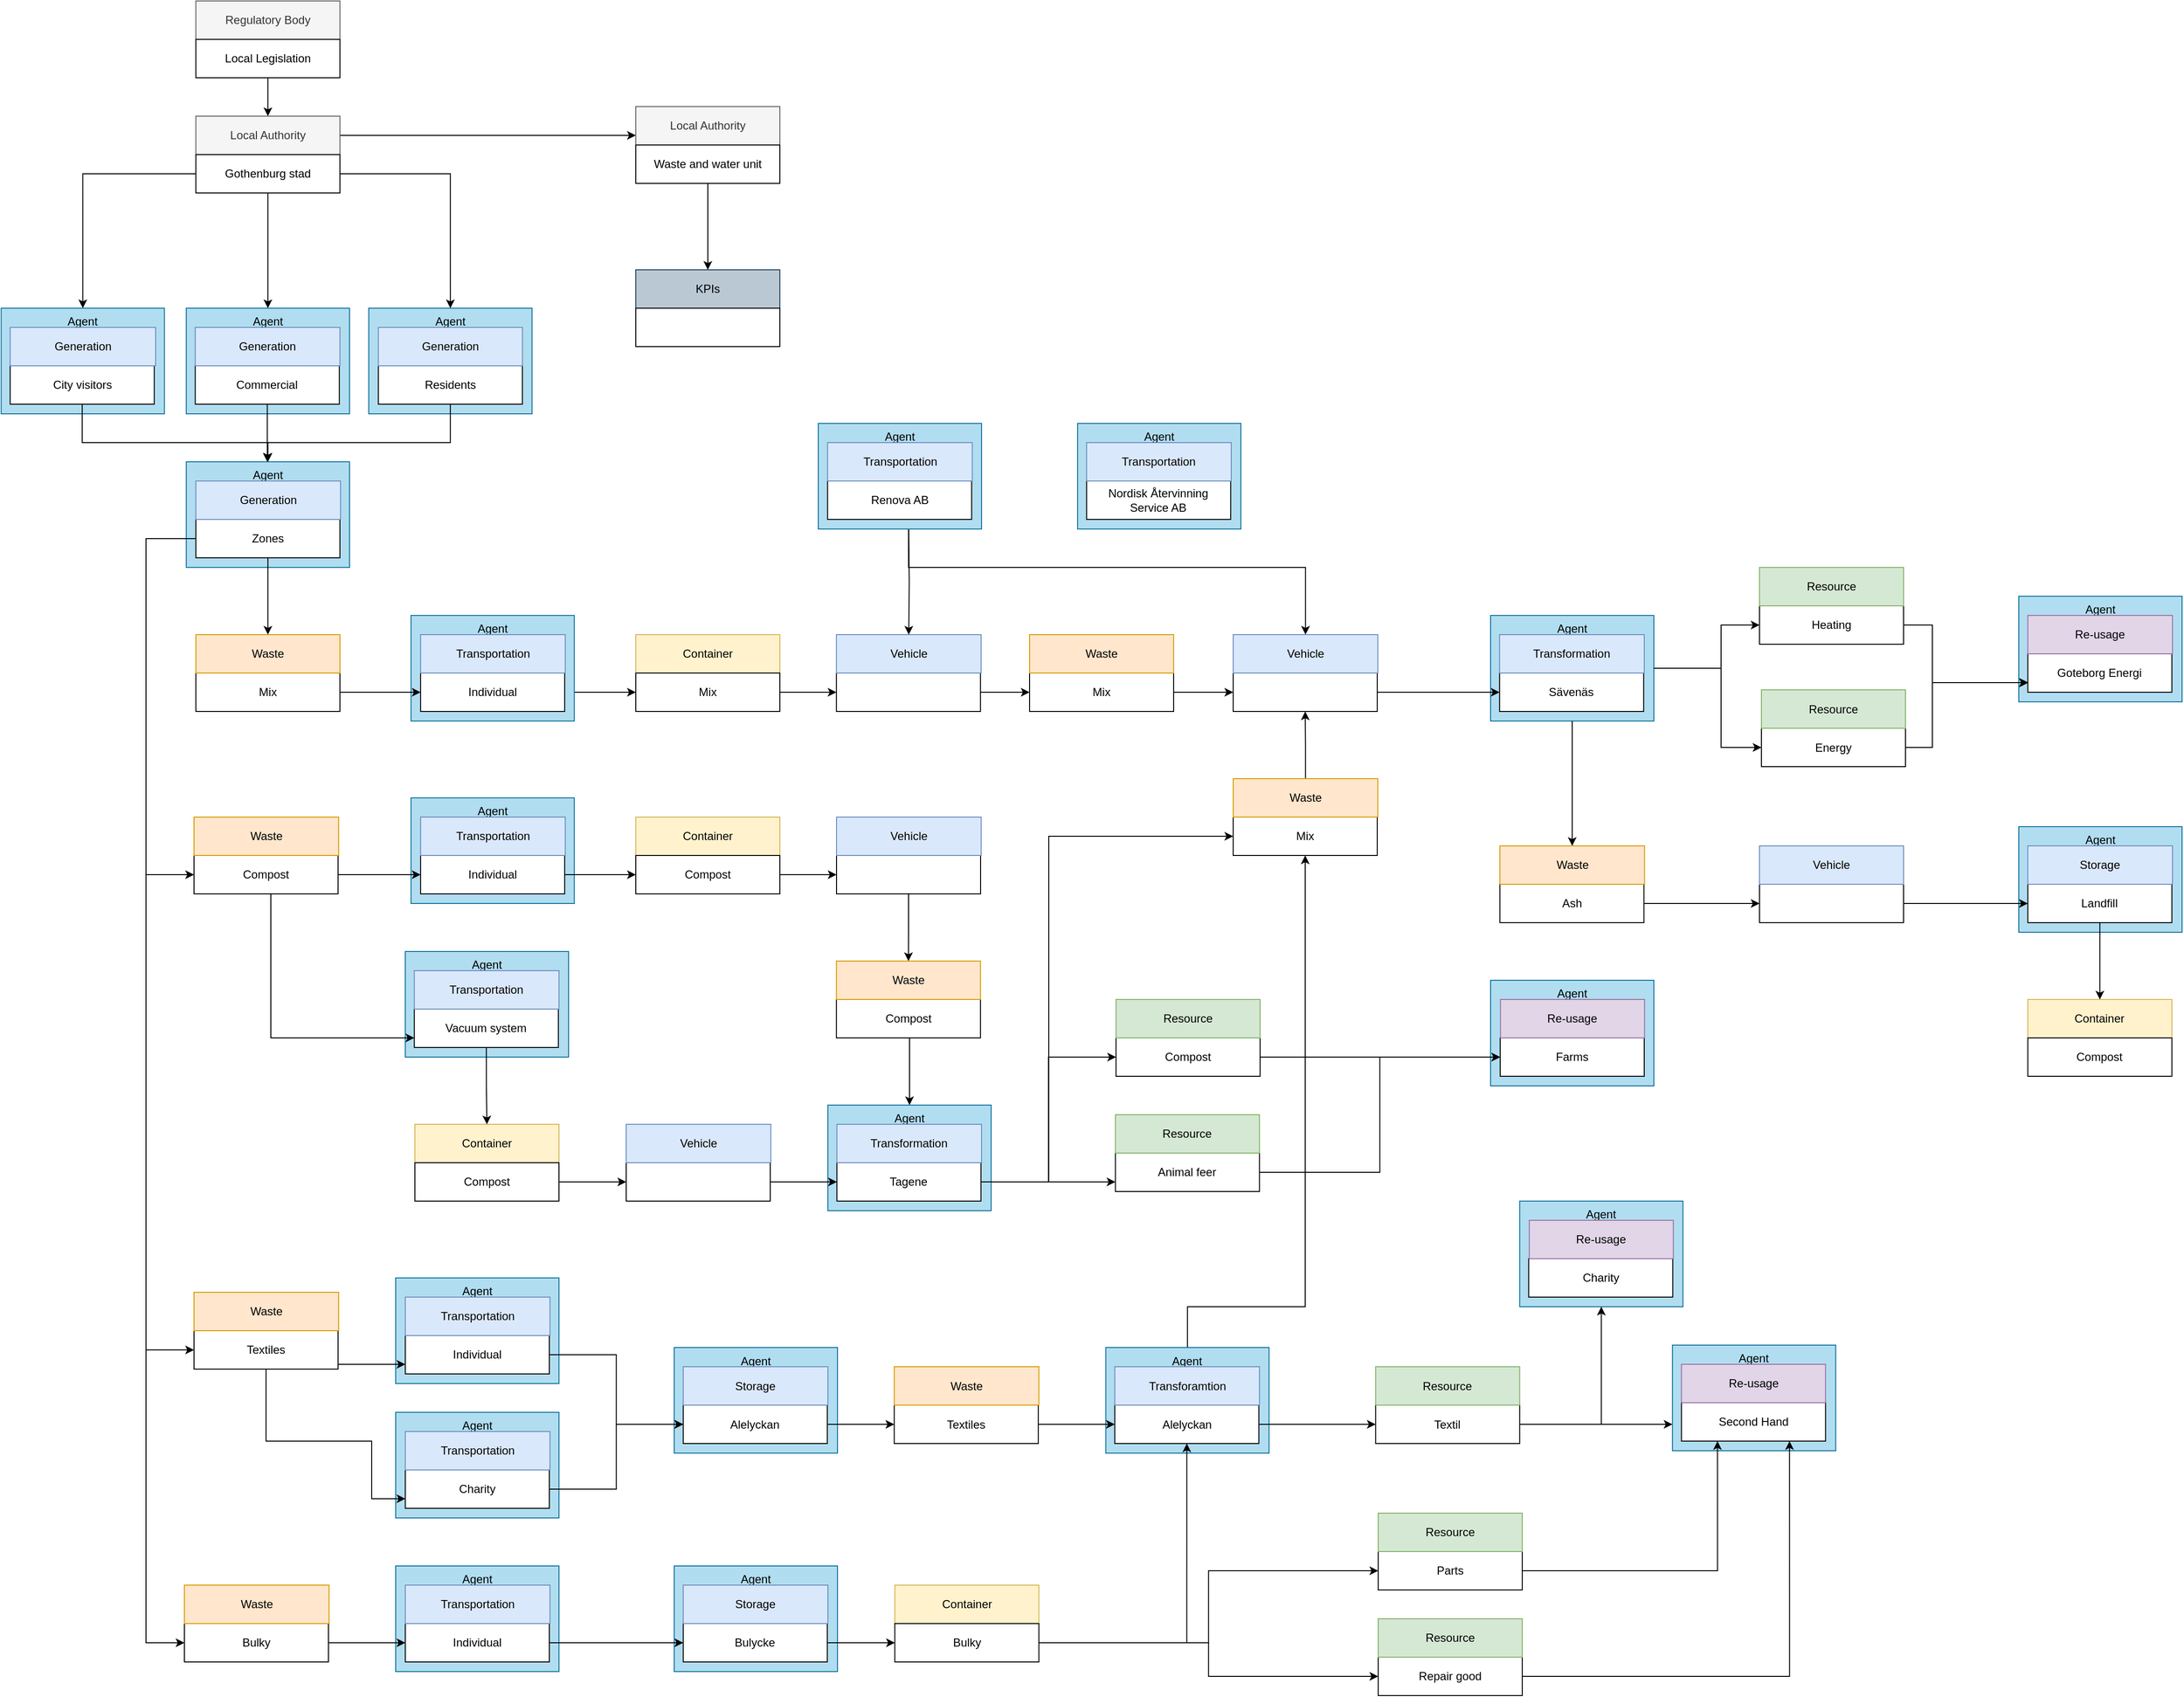 <mxfile version="13.9.9" type="device"><diagram id="C5RBs43oDa-KdzZeNtuy" name="gote"><mxGraphModel dx="4208" dy="2173" grid="1" gridSize="10" guides="1" tooltips="1" connect="1" arrows="1" fold="1" page="1" pageScale="1" pageWidth="827" pageHeight="1169" math="0" shadow="0"><root><mxCell id="WIyWlLk6GJQsqaUBKTNV-0"/><mxCell id="WIyWlLk6GJQsqaUBKTNV-1" parent="WIyWlLk6GJQsqaUBKTNV-0"/><mxCell id="mReAFxJXC_BkwQA9mlH0-156" value="" style="group;strokeColor=#9673a6;fillColor=#E1D5E7;" parent="WIyWlLk6GJQsqaUBKTNV-1" vertex="1" connectable="0"><mxGeometry x="-160" y="-140" width="170" height="110" as="geometry"/></mxCell><mxCell id="mReAFxJXC_BkwQA9mlH0-148" value="Agent" style="rounded=0;whiteSpace=wrap;html=1;fillColor=#b1ddf0;strokeColor=#10739e;verticalAlign=top;" parent="mReAFxJXC_BkwQA9mlH0-156" vertex="1"><mxGeometry width="170" height="110" as="geometry"/></mxCell><mxCell id="mReAFxJXC_BkwQA9mlH0-149" value="&lt;div style=&quot;text-align: left&quot;&gt;Goteborg Energi&lt;/div&gt;" style="rounded=0;whiteSpace=wrap;html=1;" parent="mReAFxJXC_BkwQA9mlH0-156" vertex="1"><mxGeometry x="9.38" y="60" width="150" height="40" as="geometry"/></mxCell><mxCell id="mReAFxJXC_BkwQA9mlH0-150" value="Re-usage" style="rounded=0;whiteSpace=wrap;html=1;fillColor=#e1d5e7;strokeColor=#9673a6;" parent="mReAFxJXC_BkwQA9mlH0-156" vertex="1"><mxGeometry x="9.38" y="20" width="150.62" height="40" as="geometry"/></mxCell><mxCell id="p03Hnv6CAL76CgvEwwgC-0" value="Agent" style="rounded=0;whiteSpace=wrap;html=1;fillColor=#b1ddf0;strokeColor=#10739e;verticalAlign=top;" parent="WIyWlLk6GJQsqaUBKTNV-1" vertex="1"><mxGeometry x="-1878.07" y="-440" width="170" height="110" as="geometry"/></mxCell><mxCell id="p03Hnv6CAL76CgvEwwgC-1" value="Agent" style="rounded=0;whiteSpace=wrap;html=1;fillColor=#b1ddf0;strokeColor=#10739e;verticalAlign=top;" parent="WIyWlLk6GJQsqaUBKTNV-1" vertex="1"><mxGeometry x="-2068.07" y="-440" width="170" height="110" as="geometry"/></mxCell><mxCell id="p03Hnv6CAL76CgvEwwgC-2" value="" style="group" parent="WIyWlLk6GJQsqaUBKTNV-1" vertex="1" connectable="0"><mxGeometry x="-2058.07" y="-760" width="160" height="80" as="geometry"/></mxCell><mxCell id="p03Hnv6CAL76CgvEwwgC-3" value="Regulatory Body" style="rounded=0;whiteSpace=wrap;html=1;fillColor=#f5f5f5;strokeColor=#666666;fontColor=#333333;" parent="p03Hnv6CAL76CgvEwwgC-2" vertex="1"><mxGeometry width="150" height="40" as="geometry"/></mxCell><mxCell id="p03Hnv6CAL76CgvEwwgC-4" value="Local Legislation" style="rounded=0;whiteSpace=wrap;html=1;" parent="p03Hnv6CAL76CgvEwwgC-2" vertex="1"><mxGeometry y="40" width="150" height="40" as="geometry"/></mxCell><mxCell id="o8rhzPjrKrEZUJUNv8ez-143" style="edgeStyle=orthogonalEdgeStyle;rounded=0;orthogonalLoop=1;jettySize=auto;html=1;entryX=0;entryY=0.75;entryDx=0;entryDy=0;" edge="1" parent="WIyWlLk6GJQsqaUBKTNV-1" source="p03Hnv6CAL76CgvEwwgC-5" target="mReAFxJXC_BkwQA9mlH0-1"><mxGeometry relative="1" as="geometry"/></mxCell><mxCell id="p03Hnv6CAL76CgvEwwgC-5" value="Local Authority" style="rounded=0;whiteSpace=wrap;html=1;fillColor=#f5f5f5;strokeColor=#666666;fontColor=#333333;" parent="WIyWlLk6GJQsqaUBKTNV-1" vertex="1"><mxGeometry x="-2058.07" y="-640" width="150" height="40" as="geometry"/></mxCell><mxCell id="o8rhzPjrKrEZUJUNv8ez-139" style="edgeStyle=orthogonalEdgeStyle;rounded=0;orthogonalLoop=1;jettySize=auto;html=1;entryX=0.5;entryY=0;entryDx=0;entryDy=0;" edge="1" parent="WIyWlLk6GJQsqaUBKTNV-1" source="p03Hnv6CAL76CgvEwwgC-12" target="p03Hnv6CAL76CgvEwwgC-156"><mxGeometry relative="1" as="geometry"/></mxCell><mxCell id="o8rhzPjrKrEZUJUNv8ez-141" style="edgeStyle=orthogonalEdgeStyle;rounded=0;orthogonalLoop=1;jettySize=auto;html=1;entryX=0.5;entryY=0;entryDx=0;entryDy=0;" edge="1" parent="WIyWlLk6GJQsqaUBKTNV-1" source="p03Hnv6CAL76CgvEwwgC-12" target="p03Hnv6CAL76CgvEwwgC-0"><mxGeometry relative="1" as="geometry"/></mxCell><mxCell id="o8rhzPjrKrEZUJUNv8ez-142" style="edgeStyle=orthogonalEdgeStyle;rounded=0;orthogonalLoop=1;jettySize=auto;html=1;entryX=0.5;entryY=0;entryDx=0;entryDy=0;" edge="1" parent="WIyWlLk6GJQsqaUBKTNV-1" source="p03Hnv6CAL76CgvEwwgC-12" target="p03Hnv6CAL76CgvEwwgC-1"><mxGeometry relative="1" as="geometry"/></mxCell><mxCell id="p03Hnv6CAL76CgvEwwgC-12" value="Gothenburg stad" style="rounded=0;whiteSpace=wrap;html=1;" parent="WIyWlLk6GJQsqaUBKTNV-1" vertex="1"><mxGeometry x="-2058.07" y="-600" width="150" height="40" as="geometry"/></mxCell><mxCell id="p03Hnv6CAL76CgvEwwgC-16" value="KPIs" style="rounded=0;whiteSpace=wrap;html=1;fillColor=#bac8d3;strokeColor=#23445d;" parent="WIyWlLk6GJQsqaUBKTNV-1" vertex="1"><mxGeometry x="-1600" y="-480" width="150" height="40" as="geometry"/></mxCell><mxCell id="p03Hnv6CAL76CgvEwwgC-17" value="" style="rounded=0;whiteSpace=wrap;html=1;" parent="WIyWlLk6GJQsqaUBKTNV-1" vertex="1"><mxGeometry x="-1600" y="-440" width="150" height="40" as="geometry"/></mxCell><mxCell id="p03Hnv6CAL76CgvEwwgC-20" style="edgeStyle=orthogonalEdgeStyle;rounded=0;orthogonalLoop=1;jettySize=auto;html=1;" parent="WIyWlLk6GJQsqaUBKTNV-1" source="p03Hnv6CAL76CgvEwwgC-4" target="p03Hnv6CAL76CgvEwwgC-5" edge="1"><mxGeometry relative="1" as="geometry"/></mxCell><mxCell id="mReAFxJXC_BkwQA9mlH0-19" style="edgeStyle=orthogonalEdgeStyle;rounded=0;orthogonalLoop=1;jettySize=auto;html=1;entryX=0.5;entryY=0;entryDx=0;entryDy=0;" parent="WIyWlLk6GJQsqaUBKTNV-1" source="p03Hnv6CAL76CgvEwwgC-37" target="p03Hnv6CAL76CgvEwwgC-47" edge="1"><mxGeometry relative="1" as="geometry"><Array as="points"><mxPoint x="-1792.78" y="-300"/><mxPoint x="-1982.78" y="-300"/></Array></mxGeometry></mxCell><mxCell id="p03Hnv6CAL76CgvEwwgC-37" value="Residents" style="rounded=0;whiteSpace=wrap;html=1;" parent="WIyWlLk6GJQsqaUBKTNV-1" vertex="1"><mxGeometry x="-1868.07" y="-380" width="150" height="40" as="geometry"/></mxCell><mxCell id="p03Hnv6CAL76CgvEwwgC-38" value="Generation" style="rounded=0;whiteSpace=wrap;html=1;fillColor=#dae8fc;strokeColor=#6c8ebf;" parent="WIyWlLk6GJQsqaUBKTNV-1" vertex="1"><mxGeometry x="-1868.07" y="-420" width="150" height="40" as="geometry"/></mxCell><mxCell id="mReAFxJXC_BkwQA9mlH0-20" style="edgeStyle=orthogonalEdgeStyle;rounded=0;orthogonalLoop=1;jettySize=auto;html=1;" parent="WIyWlLk6GJQsqaUBKTNV-1" source="p03Hnv6CAL76CgvEwwgC-40" edge="1"><mxGeometry relative="1" as="geometry"><mxPoint x="-1983.69" y="-280" as="targetPoint"/></mxGeometry></mxCell><mxCell id="p03Hnv6CAL76CgvEwwgC-40" value="Commercial" style="rounded=0;whiteSpace=wrap;html=1;" parent="WIyWlLk6GJQsqaUBKTNV-1" vertex="1"><mxGeometry x="-2058.69" y="-380" width="150" height="40" as="geometry"/></mxCell><mxCell id="p03Hnv6CAL76CgvEwwgC-41" value="Generation" style="rounded=0;whiteSpace=wrap;html=1;fillColor=#dae8fc;strokeColor=#6c8ebf;" parent="WIyWlLk6GJQsqaUBKTNV-1" vertex="1"><mxGeometry x="-2058.69" y="-420" width="150.62" height="40" as="geometry"/></mxCell><mxCell id="p03Hnv6CAL76CgvEwwgC-47" value="Agent" style="rounded=0;whiteSpace=wrap;html=1;fillColor=#b1ddf0;strokeColor=#10739e;verticalAlign=top;" parent="WIyWlLk6GJQsqaUBKTNV-1" vertex="1"><mxGeometry x="-2068.07" y="-280" width="170" height="110" as="geometry"/></mxCell><mxCell id="NYq8csDiYyZqr-v2H4LJ-9" style="edgeStyle=orthogonalEdgeStyle;rounded=0;orthogonalLoop=1;jettySize=auto;html=1;" parent="WIyWlLk6GJQsqaUBKTNV-1" source="p03Hnv6CAL76CgvEwwgC-48" target="p03Hnv6CAL76CgvEwwgC-165" edge="1"><mxGeometry relative="1" as="geometry"/></mxCell><mxCell id="o8rhzPjrKrEZUJUNv8ez-0" style="edgeStyle=orthogonalEdgeStyle;rounded=0;orthogonalLoop=1;jettySize=auto;html=1;entryX=0;entryY=0.5;entryDx=0;entryDy=0;" edge="1" parent="WIyWlLk6GJQsqaUBKTNV-1" source="p03Hnv6CAL76CgvEwwgC-48" target="p03Hnv6CAL76CgvEwwgC-347"><mxGeometry relative="1" as="geometry"><mxPoint x="-2170" y="30" as="targetPoint"/><Array as="points"><mxPoint x="-2110" y="-200"/><mxPoint x="-2110" y="150"/></Array></mxGeometry></mxCell><mxCell id="o8rhzPjrKrEZUJUNv8ez-84" style="edgeStyle=orthogonalEdgeStyle;rounded=0;orthogonalLoop=1;jettySize=auto;html=1;exitX=0;exitY=0.5;exitDx=0;exitDy=0;entryX=0;entryY=0.5;entryDx=0;entryDy=0;" edge="1" parent="WIyWlLk6GJQsqaUBKTNV-1" source="p03Hnv6CAL76CgvEwwgC-48" target="zvfdUH8zhtzc3hvKVOrB-26"><mxGeometry relative="1" as="geometry"><Array as="points"><mxPoint x="-2110" y="-200"/><mxPoint x="-2110" y="645"/></Array></mxGeometry></mxCell><mxCell id="o8rhzPjrKrEZUJUNv8ez-118" style="edgeStyle=orthogonalEdgeStyle;rounded=0;orthogonalLoop=1;jettySize=auto;html=1;entryX=0;entryY=0.5;entryDx=0;entryDy=0;" edge="1" parent="WIyWlLk6GJQsqaUBKTNV-1" source="p03Hnv6CAL76CgvEwwgC-48" target="mReAFxJXC_BkwQA9mlH0-163"><mxGeometry relative="1" as="geometry"><Array as="points"><mxPoint x="-2110" y="-200"/><mxPoint x="-2110" y="950"/></Array></mxGeometry></mxCell><mxCell id="p03Hnv6CAL76CgvEwwgC-48" value="Zones" style="rounded=0;whiteSpace=wrap;html=1;" parent="WIyWlLk6GJQsqaUBKTNV-1" vertex="1"><mxGeometry x="-2058.07" y="-220" width="150" height="40" as="geometry"/></mxCell><mxCell id="p03Hnv6CAL76CgvEwwgC-49" value="Generation" style="rounded=0;whiteSpace=wrap;html=1;fillColor=#dae8fc;strokeColor=#6c8ebf;" parent="WIyWlLk6GJQsqaUBKTNV-1" vertex="1"><mxGeometry x="-2058.07" y="-260" width="150.62" height="40" as="geometry"/></mxCell><mxCell id="p03Hnv6CAL76CgvEwwgC-156" value="Agent" style="rounded=0;whiteSpace=wrap;html=1;fillColor=#b1ddf0;strokeColor=#10739e;verticalAlign=top;" parent="WIyWlLk6GJQsqaUBKTNV-1" vertex="1"><mxGeometry x="-2260.78" y="-440" width="170" height="110" as="geometry"/></mxCell><mxCell id="mReAFxJXC_BkwQA9mlH0-18" style="edgeStyle=orthogonalEdgeStyle;rounded=0;orthogonalLoop=1;jettySize=auto;html=1;entryX=0.5;entryY=0;entryDx=0;entryDy=0;" parent="WIyWlLk6GJQsqaUBKTNV-1" source="p03Hnv6CAL76CgvEwwgC-157" target="p03Hnv6CAL76CgvEwwgC-47" edge="1"><mxGeometry relative="1" as="geometry"><Array as="points"><mxPoint x="-2176.78" y="-300"/><mxPoint x="-1982.78" y="-300"/></Array></mxGeometry></mxCell><mxCell id="p03Hnv6CAL76CgvEwwgC-157" value="City visitors" style="rounded=0;whiteSpace=wrap;html=1;" parent="WIyWlLk6GJQsqaUBKTNV-1" vertex="1"><mxGeometry x="-2251.4" y="-380" width="150" height="40" as="geometry"/></mxCell><mxCell id="p03Hnv6CAL76CgvEwwgC-158" value="Generation" style="rounded=0;whiteSpace=wrap;html=1;fillColor=#dae8fc;strokeColor=#6c8ebf;" parent="WIyWlLk6GJQsqaUBKTNV-1" vertex="1"><mxGeometry x="-2251.4" y="-420" width="151.4" height="40" as="geometry"/></mxCell><mxCell id="NYq8csDiYyZqr-v2H4LJ-14" style="edgeStyle=orthogonalEdgeStyle;rounded=0;orthogonalLoop=1;jettySize=auto;html=1;" parent="WIyWlLk6GJQsqaUBKTNV-1" source="RU2qf0er4-iH85beqSWu-1" target="NYq8csDiYyZqr-v2H4LJ-13" edge="1"><mxGeometry relative="1" as="geometry"/></mxCell><mxCell id="_5HpDdMh_BHayi7mUb9g-25" value="Mix" style="rounded=0;whiteSpace=wrap;html=1;" parent="WIyWlLk6GJQsqaUBKTNV-1" vertex="1"><mxGeometry x="-978.0" y="90" width="150" height="40" as="geometry"/></mxCell><mxCell id="o8rhzPjrKrEZUJUNv8ez-32" style="edgeStyle=orthogonalEdgeStyle;rounded=0;orthogonalLoop=1;jettySize=auto;html=1;entryX=0.5;entryY=1;entryDx=0;entryDy=0;" edge="1" parent="WIyWlLk6GJQsqaUBKTNV-1" source="_5HpDdMh_BHayi7mUb9g-26" target="NYq8csDiYyZqr-v2H4LJ-29"><mxGeometry relative="1" as="geometry"/></mxCell><mxCell id="_5HpDdMh_BHayi7mUb9g-26" value="Waste" style="rounded=0;whiteSpace=wrap;html=1;fillColor=#ffe6cc;strokeColor=#d79b00;" parent="WIyWlLk6GJQsqaUBKTNV-1" vertex="1"><mxGeometry x="-978.0" y="50" width="150.62" height="40" as="geometry"/></mxCell><mxCell id="zvfdUH8zhtzc3hvKVOrB-14" value="Agent" style="rounded=0;whiteSpace=wrap;html=1;fillColor=#b1ddf0;strokeColor=#10739e;verticalAlign=top;" parent="WIyWlLk6GJQsqaUBKTNV-1" vertex="1"><mxGeometry x="-1560" y="642.5" width="170" height="110" as="geometry"/></mxCell><mxCell id="zvfdUH8zhtzc3hvKVOrB-30" style="edgeStyle=orthogonalEdgeStyle;rounded=0;orthogonalLoop=1;jettySize=auto;html=1;entryX=0;entryY=0.5;entryDx=0;entryDy=0;" parent="WIyWlLk6GJQsqaUBKTNV-1" source="zvfdUH8zhtzc3hvKVOrB-15" target="zvfdUH8zhtzc3hvKVOrB-18" edge="1"><mxGeometry relative="1" as="geometry"/></mxCell><mxCell id="zvfdUH8zhtzc3hvKVOrB-15" value="&lt;span style=&quot;text-align: left&quot;&gt;Alelyckan&lt;/span&gt;" style="rounded=0;whiteSpace=wrap;html=1;" parent="WIyWlLk6GJQsqaUBKTNV-1" vertex="1"><mxGeometry x="-1550.62" y="702.5" width="150" height="40" as="geometry"/></mxCell><mxCell id="zvfdUH8zhtzc3hvKVOrB-16" value="Storage" style="rounded=0;whiteSpace=wrap;html=1;fillColor=#dae8fc;strokeColor=#6c8ebf;" parent="WIyWlLk6GJQsqaUBKTNV-1" vertex="1"><mxGeometry x="-1550.62" y="662.5" width="150.62" height="40" as="geometry"/></mxCell><mxCell id="zvfdUH8zhtzc3hvKVOrB-18" value="Textiles" style="rounded=0;whiteSpace=wrap;html=1;" parent="WIyWlLk6GJQsqaUBKTNV-1" vertex="1"><mxGeometry x="-1330.91" y="702.5" width="150" height="40" as="geometry"/></mxCell><mxCell id="zvfdUH8zhtzc3hvKVOrB-19" value="Waste" style="rounded=0;whiteSpace=wrap;html=1;fillColor=#ffe6cc;strokeColor=#d79b00;" parent="WIyWlLk6GJQsqaUBKTNV-1" vertex="1"><mxGeometry x="-1330.91" y="662.5" width="150.62" height="40" as="geometry"/></mxCell><mxCell id="zvfdUH8zhtzc3hvKVOrB-26" value="Textiles" style="rounded=0;whiteSpace=wrap;html=1;" parent="WIyWlLk6GJQsqaUBKTNV-1" vertex="1"><mxGeometry x="-2060.0" y="625" width="150" height="40" as="geometry"/></mxCell><mxCell id="zvfdUH8zhtzc3hvKVOrB-27" value="Waste" style="rounded=0;whiteSpace=wrap;html=1;fillColor=#ffe6cc;strokeColor=#d79b00;" parent="WIyWlLk6GJQsqaUBKTNV-1" vertex="1"><mxGeometry x="-2060.0" y="585" width="150.62" height="40" as="geometry"/></mxCell><mxCell id="o8rhzPjrKrEZUJUNv8ez-114" style="edgeStyle=orthogonalEdgeStyle;rounded=0;orthogonalLoop=1;jettySize=auto;html=1;entryX=0.5;entryY=1;entryDx=0;entryDy=0;" edge="1" parent="WIyWlLk6GJQsqaUBKTNV-1" source="zvfdUH8zhtzc3hvKVOrB-40" target="_5HpDdMh_BHayi7mUb9g-25"><mxGeometry relative="1" as="geometry"><Array as="points"><mxPoint x="-1026" y="600"/><mxPoint x="-903" y="600"/></Array></mxGeometry></mxCell><mxCell id="zvfdUH8zhtzc3hvKVOrB-40" value="Agent" style="rounded=0;whiteSpace=wrap;html=1;fillColor=#b1ddf0;strokeColor=#10739e;verticalAlign=top;" parent="WIyWlLk6GJQsqaUBKTNV-1" vertex="1"><mxGeometry x="-1110.65" y="642.5" width="170" height="110" as="geometry"/></mxCell><mxCell id="o8rhzPjrKrEZUJUNv8ez-117" style="edgeStyle=orthogonalEdgeStyle;rounded=0;orthogonalLoop=1;jettySize=auto;html=1;entryX=0;entryY=0.5;entryDx=0;entryDy=0;" edge="1" parent="WIyWlLk6GJQsqaUBKTNV-1" source="zvfdUH8zhtzc3hvKVOrB-41" target="zvfdUH8zhtzc3hvKVOrB-44"><mxGeometry relative="1" as="geometry"/></mxCell><mxCell id="zvfdUH8zhtzc3hvKVOrB-41" value="&lt;span style=&quot;text-align: left&quot;&gt;Alelyckan&lt;/span&gt;" style="rounded=0;whiteSpace=wrap;html=1;" parent="WIyWlLk6GJQsqaUBKTNV-1" vertex="1"><mxGeometry x="-1101.27" y="702.5" width="150" height="40" as="geometry"/></mxCell><mxCell id="zvfdUH8zhtzc3hvKVOrB-42" value="Transforamtion" style="rounded=0;whiteSpace=wrap;html=1;fillColor=#dae8fc;strokeColor=#6c8ebf;" parent="WIyWlLk6GJQsqaUBKTNV-1" vertex="1"><mxGeometry x="-1101.27" y="662.5" width="150.62" height="40" as="geometry"/></mxCell><mxCell id="zvfdUH8zhtzc3hvKVOrB-44" value="Textil" style="rounded=0;whiteSpace=wrap;html=1;" parent="WIyWlLk6GJQsqaUBKTNV-1" vertex="1"><mxGeometry x="-829.69" y="702.5" width="150" height="40" as="geometry"/></mxCell><mxCell id="zvfdUH8zhtzc3hvKVOrB-45" value="Resource" style="rounded=0;whiteSpace=wrap;html=1;fillColor=#d5e8d4;strokeColor=#82b366;" parent="WIyWlLk6GJQsqaUBKTNV-1" vertex="1"><mxGeometry x="-829.69" y="662.5" width="150" height="40" as="geometry"/></mxCell><mxCell id="mReAFxJXC_BkwQA9mlH0-0" value="" style="group" parent="WIyWlLk6GJQsqaUBKTNV-1" vertex="1" connectable="0"><mxGeometry x="-1600" y="-650" width="150" height="80" as="geometry"/></mxCell><mxCell id="mReAFxJXC_BkwQA9mlH0-1" value="Local Authority" style="rounded=0;whiteSpace=wrap;html=1;fillColor=#f5f5f5;strokeColor=#666666;fontColor=#333333;" parent="mReAFxJXC_BkwQA9mlH0-0" vertex="1"><mxGeometry width="150" height="40" as="geometry"/></mxCell><mxCell id="mReAFxJXC_BkwQA9mlH0-2" value="Waste and water unit" style="rounded=0;whiteSpace=wrap;html=1;" parent="mReAFxJXC_BkwQA9mlH0-0" vertex="1"><mxGeometry y="40" width="150" height="40" as="geometry"/></mxCell><mxCell id="mReAFxJXC_BkwQA9mlH0-69" value="Container" style="rounded=0;whiteSpace=wrap;html=1;fillColor=#fff2cc;strokeColor=#d6b656;" parent="WIyWlLk6GJQsqaUBKTNV-1" vertex="1"><mxGeometry x="-1330.29" y="890" width="150" height="40" as="geometry"/></mxCell><mxCell id="o8rhzPjrKrEZUJUNv8ez-130" style="edgeStyle=orthogonalEdgeStyle;rounded=0;orthogonalLoop=1;jettySize=auto;html=1;entryX=0.5;entryY=1;entryDx=0;entryDy=0;" edge="1" parent="WIyWlLk6GJQsqaUBKTNV-1" source="mReAFxJXC_BkwQA9mlH0-70" target="zvfdUH8zhtzc3hvKVOrB-41"><mxGeometry relative="1" as="geometry"/></mxCell><mxCell id="o8rhzPjrKrEZUJUNv8ez-135" style="edgeStyle=orthogonalEdgeStyle;rounded=0;orthogonalLoop=1;jettySize=auto;html=1;entryX=0;entryY=0.5;entryDx=0;entryDy=0;" edge="1" parent="WIyWlLk6GJQsqaUBKTNV-1" source="mReAFxJXC_BkwQA9mlH0-70" target="o8rhzPjrKrEZUJUNv8ez-133"><mxGeometry relative="1" as="geometry"/></mxCell><mxCell id="o8rhzPjrKrEZUJUNv8ez-136" style="edgeStyle=orthogonalEdgeStyle;rounded=0;orthogonalLoop=1;jettySize=auto;html=1;entryX=0;entryY=0.5;entryDx=0;entryDy=0;" edge="1" parent="WIyWlLk6GJQsqaUBKTNV-1" source="mReAFxJXC_BkwQA9mlH0-70" target="o8rhzPjrKrEZUJUNv8ez-131"><mxGeometry relative="1" as="geometry"/></mxCell><mxCell id="mReAFxJXC_BkwQA9mlH0-70" value="Bulky" style="rounded=0;whiteSpace=wrap;html=1;" parent="WIyWlLk6GJQsqaUBKTNV-1" vertex="1"><mxGeometry x="-1330.29" y="930" width="150" height="40" as="geometry"/></mxCell><mxCell id="mReAFxJXC_BkwQA9mlH0-78" value="" style="group" parent="WIyWlLk6GJQsqaUBKTNV-1" vertex="1" connectable="0"><mxGeometry x="-710" y="-120" width="170" height="110" as="geometry"/></mxCell><mxCell id="p03Hnv6CAL76CgvEwwgC-267" value="Agent" style="rounded=0;whiteSpace=wrap;html=1;fillColor=#b1ddf0;strokeColor=#10739e;verticalAlign=top;" parent="mReAFxJXC_BkwQA9mlH0-78" vertex="1"><mxGeometry width="170" height="110" as="geometry"/></mxCell><mxCell id="p03Hnv6CAL76CgvEwwgC-268" value="&lt;span style=&quot;text-align: left&quot;&gt;Sävenäs&lt;/span&gt;" style="rounded=0;whiteSpace=wrap;html=1;" parent="mReAFxJXC_BkwQA9mlH0-78" vertex="1"><mxGeometry x="9.38" y="60" width="150" height="40" as="geometry"/></mxCell><mxCell id="p03Hnv6CAL76CgvEwwgC-269" value="Transformation" style="rounded=0;whiteSpace=wrap;html=1;fillColor=#dae8fc;strokeColor=#6c8ebf;" parent="mReAFxJXC_BkwQA9mlH0-78" vertex="1"><mxGeometry x="9.38" y="20" width="150.62" height="40" as="geometry"/></mxCell><mxCell id="mReAFxJXC_BkwQA9mlH0-95" value="" style="group" parent="WIyWlLk6GJQsqaUBKTNV-1" vertex="1" connectable="0"><mxGeometry x="-1840.0" y="230" width="170" height="110" as="geometry"/></mxCell><mxCell id="mReAFxJXC_BkwQA9mlH0-96" value="Agent" style="rounded=0;whiteSpace=wrap;html=1;fillColor=#b1ddf0;strokeColor=#10739e;verticalAlign=top;" parent="mReAFxJXC_BkwQA9mlH0-95" vertex="1"><mxGeometry width="170" height="110" as="geometry"/></mxCell><mxCell id="mReAFxJXC_BkwQA9mlH0-97" value="Vacuum system" style="rounded=0;whiteSpace=wrap;html=1;" parent="mReAFxJXC_BkwQA9mlH0-95" vertex="1"><mxGeometry x="9.38" y="60" width="150" height="40" as="geometry"/></mxCell><mxCell id="mReAFxJXC_BkwQA9mlH0-98" value="Transportation" style="rounded=0;whiteSpace=wrap;html=1;fillColor=#dae8fc;strokeColor=#6c8ebf;" parent="mReAFxJXC_BkwQA9mlH0-95" vertex="1"><mxGeometry x="9.38" y="20" width="150.62" height="40" as="geometry"/></mxCell><mxCell id="mReAFxJXC_BkwQA9mlH0-118" value="" style="group" parent="WIyWlLk6GJQsqaUBKTNV-1" vertex="1" connectable="0"><mxGeometry x="-428" y="-42.5" width="150" height="80" as="geometry"/></mxCell><mxCell id="p03Hnv6CAL76CgvEwwgC-285" value="Energy" style="rounded=0;whiteSpace=wrap;html=1;" parent="mReAFxJXC_BkwQA9mlH0-118" vertex="1"><mxGeometry y="40" width="150" height="40" as="geometry"/></mxCell><mxCell id="p03Hnv6CAL76CgvEwwgC-286" value="Resource" style="rounded=0;whiteSpace=wrap;html=1;fillColor=#d5e8d4;strokeColor=#82b366;" parent="mReAFxJXC_BkwQA9mlH0-118" vertex="1"><mxGeometry width="150" height="40" as="geometry"/></mxCell><mxCell id="mReAFxJXC_BkwQA9mlH0-120" style="edgeStyle=orthogonalEdgeStyle;rounded=0;orthogonalLoop=1;jettySize=auto;html=1;exitX=1;exitY=0.5;exitDx=0;exitDy=0;entryX=0;entryY=0.5;entryDx=0;entryDy=0;" parent="WIyWlLk6GJQsqaUBKTNV-1" source="p03Hnv6CAL76CgvEwwgC-267" target="p03Hnv6CAL76CgvEwwgC-287" edge="1"><mxGeometry relative="1" as="geometry"><Array as="points"><mxPoint x="-470" y="-65"/><mxPoint x="-470" y="-110"/></Array></mxGeometry></mxCell><mxCell id="mReAFxJXC_BkwQA9mlH0-121" style="edgeStyle=orthogonalEdgeStyle;rounded=0;orthogonalLoop=1;jettySize=auto;html=1;entryX=0;entryY=0.5;entryDx=0;entryDy=0;" parent="WIyWlLk6GJQsqaUBKTNV-1" source="p03Hnv6CAL76CgvEwwgC-267" target="p03Hnv6CAL76CgvEwwgC-285" edge="1"><mxGeometry relative="1" as="geometry"><Array as="points"><mxPoint x="-470" y="-65"/><mxPoint x="-470" y="18"/></Array></mxGeometry></mxCell><mxCell id="mReAFxJXC_BkwQA9mlH0-127" value="" style="group;container=1;" parent="WIyWlLk6GJQsqaUBKTNV-1" vertex="1" connectable="0"><mxGeometry x="-160" y="100" width="170" height="110" as="geometry"/></mxCell><mxCell id="mReAFxJXC_BkwQA9mlH0-128" value="Agent" style="rounded=0;whiteSpace=wrap;html=1;fillColor=#b1ddf0;strokeColor=#10739e;verticalAlign=top;" parent="mReAFxJXC_BkwQA9mlH0-127" vertex="1"><mxGeometry width="170" height="110" as="geometry"/></mxCell><mxCell id="mReAFxJXC_BkwQA9mlH0-129" value="&lt;span style=&quot;text-align: left&quot;&gt;Landfill&lt;/span&gt;" style="rounded=0;whiteSpace=wrap;html=1;" parent="mReAFxJXC_BkwQA9mlH0-127" vertex="1"><mxGeometry x="9.38" y="60" width="150" height="40" as="geometry"/></mxCell><mxCell id="mReAFxJXC_BkwQA9mlH0-130" value="Storage" style="rounded=0;whiteSpace=wrap;html=1;fillColor=#dae8fc;strokeColor=#6c8ebf;" parent="mReAFxJXC_BkwQA9mlH0-127" vertex="1"><mxGeometry x="9.38" y="20" width="150.62" height="40" as="geometry"/></mxCell><mxCell id="mReAFxJXC_BkwQA9mlH0-145" value="" style="group" parent="WIyWlLk6GJQsqaUBKTNV-1" vertex="1" connectable="0"><mxGeometry x="-700.31" y="120" width="150.62" height="80" as="geometry"/></mxCell><mxCell id="mReAFxJXC_BkwQA9mlH0-140" value="Ash" style="rounded=0;whiteSpace=wrap;html=1;" parent="mReAFxJXC_BkwQA9mlH0-145" vertex="1"><mxGeometry y="40" width="150" height="40" as="geometry"/></mxCell><mxCell id="mReAFxJXC_BkwQA9mlH0-141" value="Waste" style="rounded=0;whiteSpace=wrap;html=1;fillColor=#ffe6cc;strokeColor=#d79b00;" parent="mReAFxJXC_BkwQA9mlH0-145" vertex="1"><mxGeometry width="150.62" height="40" as="geometry"/></mxCell><mxCell id="mReAFxJXC_BkwQA9mlH0-154" style="edgeStyle=orthogonalEdgeStyle;rounded=0;orthogonalLoop=1;jettySize=auto;html=1;" parent="WIyWlLk6GJQsqaUBKTNV-1" source="p03Hnv6CAL76CgvEwwgC-287" edge="1"><mxGeometry relative="1" as="geometry"><mxPoint x="-150" y="-50" as="targetPoint"/><Array as="points"><mxPoint x="-250" y="-110"/><mxPoint x="-250" y="-50"/></Array></mxGeometry></mxCell><mxCell id="mReAFxJXC_BkwQA9mlH0-155" style="edgeStyle=orthogonalEdgeStyle;rounded=0;orthogonalLoop=1;jettySize=auto;html=1;entryX=0;entryY=0.75;entryDx=0;entryDy=0;" parent="WIyWlLk6GJQsqaUBKTNV-1" source="p03Hnv6CAL76CgvEwwgC-285" target="mReAFxJXC_BkwQA9mlH0-149" edge="1"><mxGeometry relative="1" as="geometry"><mxPoint x="-180" y="-50" as="targetPoint"/><Array as="points"><mxPoint x="-250" y="18"/><mxPoint x="-250" y="-50"/></Array></mxGeometry></mxCell><mxCell id="mReAFxJXC_BkwQA9mlH0-165" value="" style="group" parent="WIyWlLk6GJQsqaUBKTNV-1" vertex="1" connectable="0"><mxGeometry x="-2070.0" y="890" width="150.62" height="80" as="geometry"/></mxCell><mxCell id="mReAFxJXC_BkwQA9mlH0-163" value="Bulky" style="rounded=0;whiteSpace=wrap;html=1;" parent="mReAFxJXC_BkwQA9mlH0-165" vertex="1"><mxGeometry x="1.364e-12" y="40" width="150" height="40" as="geometry"/></mxCell><mxCell id="mReAFxJXC_BkwQA9mlH0-164" value="Waste" style="rounded=0;whiteSpace=wrap;html=1;fillColor=#ffe6cc;strokeColor=#d79b00;" parent="mReAFxJXC_BkwQA9mlH0-165" vertex="1"><mxGeometry width="150.62" height="40" as="geometry"/></mxCell><mxCell id="mReAFxJXC_BkwQA9mlH0-184" value="" style="group" parent="WIyWlLk6GJQsqaUBKTNV-1" vertex="1" connectable="0"><mxGeometry x="-1140.0" y="-320" width="170" height="110" as="geometry"/></mxCell><mxCell id="mReAFxJXC_BkwQA9mlH0-185" value="Agent" style="rounded=0;whiteSpace=wrap;html=1;fillColor=#b1ddf0;strokeColor=#10739e;verticalAlign=top;" parent="mReAFxJXC_BkwQA9mlH0-184" vertex="1"><mxGeometry width="170" height="110" as="geometry"/></mxCell><mxCell id="mReAFxJXC_BkwQA9mlH0-186" value="Nordisk Återvinning&lt;br&gt;Service AB" style="rounded=0;whiteSpace=wrap;html=1;" parent="mReAFxJXC_BkwQA9mlH0-184" vertex="1"><mxGeometry x="9.38" y="60" width="150" height="40" as="geometry"/></mxCell><mxCell id="mReAFxJXC_BkwQA9mlH0-187" value="Transportation" style="rounded=0;whiteSpace=wrap;html=1;fillColor=#dae8fc;strokeColor=#6c8ebf;" parent="mReAFxJXC_BkwQA9mlH0-184" vertex="1"><mxGeometry x="9.38" y="20" width="150.62" height="40" as="geometry"/></mxCell><mxCell id="mReAFxJXC_BkwQA9mlH0-206" value="" style="group" parent="WIyWlLk6GJQsqaUBKTNV-1" vertex="1" connectable="0"><mxGeometry x="-679.69" y="490" width="170" height="110" as="geometry"/></mxCell><mxCell id="mReAFxJXC_BkwQA9mlH0-207" value="Agent" style="rounded=0;whiteSpace=wrap;html=1;fillColor=#b1ddf0;strokeColor=#10739e;verticalAlign=top;" parent="mReAFxJXC_BkwQA9mlH0-206" vertex="1"><mxGeometry width="170" height="110" as="geometry"/></mxCell><mxCell id="mReAFxJXC_BkwQA9mlH0-208" value="&lt;div style=&quot;text-align: left&quot;&gt;Charity&lt;/div&gt;" style="rounded=0;whiteSpace=wrap;html=1;" parent="mReAFxJXC_BkwQA9mlH0-206" vertex="1"><mxGeometry x="9.38" y="60" width="150" height="40" as="geometry"/></mxCell><mxCell id="o8rhzPjrKrEZUJUNv8ez-115" value="Re-usage" style="rounded=0;whiteSpace=wrap;html=1;fillColor=#e1d5e7;strokeColor=#9673a6;" vertex="1" parent="mReAFxJXC_BkwQA9mlH0-206"><mxGeometry x="10" y="20" width="150" height="40" as="geometry"/></mxCell><mxCell id="mReAFxJXC_BkwQA9mlH0-211" style="edgeStyle=orthogonalEdgeStyle;rounded=0;orthogonalLoop=1;jettySize=auto;html=1;exitX=1;exitY=0.5;exitDx=0;exitDy=0;" parent="WIyWlLk6GJQsqaUBKTNV-1" source="zvfdUH8zhtzc3hvKVOrB-44" target="mReAFxJXC_BkwQA9mlH0-207" edge="1"><mxGeometry relative="1" as="geometry"><mxPoint x="-600.0" y="595.0" as="sourcePoint"/></mxGeometry></mxCell><mxCell id="mReAFxJXC_BkwQA9mlH0-212" value="" style="group" parent="WIyWlLk6GJQsqaUBKTNV-1" vertex="1" connectable="0"><mxGeometry x="-520.62" y="640" width="170" height="110" as="geometry"/></mxCell><mxCell id="mReAFxJXC_BkwQA9mlH0-213" value="Agent" style="rounded=0;whiteSpace=wrap;html=1;fillColor=#b1ddf0;strokeColor=#10739e;verticalAlign=top;" parent="mReAFxJXC_BkwQA9mlH0-212" vertex="1"><mxGeometry width="170" height="110" as="geometry"/></mxCell><mxCell id="mReAFxJXC_BkwQA9mlH0-214" value="&lt;div style=&quot;text-align: left&quot;&gt;Second Hand&lt;/div&gt;" style="rounded=0;whiteSpace=wrap;html=1;" parent="mReAFxJXC_BkwQA9mlH0-212" vertex="1"><mxGeometry x="9.38" y="60" width="150" height="40" as="geometry"/></mxCell><mxCell id="o8rhzPjrKrEZUJUNv8ez-116" value="Re-usage" style="rounded=0;whiteSpace=wrap;html=1;fillColor=#e1d5e7;strokeColor=#9673a6;" vertex="1" parent="mReAFxJXC_BkwQA9mlH0-212"><mxGeometry x="9.38" y="20" width="150" height="40" as="geometry"/></mxCell><mxCell id="mReAFxJXC_BkwQA9mlH0-216" style="edgeStyle=orthogonalEdgeStyle;rounded=0;orthogonalLoop=1;jettySize=auto;html=1;entryX=0;entryY=0.75;entryDx=0;entryDy=0;exitX=1;exitY=0.5;exitDx=0;exitDy=0;" parent="WIyWlLk6GJQsqaUBKTNV-1" source="zvfdUH8zhtzc3hvKVOrB-44" target="mReAFxJXC_BkwQA9mlH0-213" edge="1"><mxGeometry relative="1" as="geometry"><mxPoint x="-600.0" y="595.0" as="sourcePoint"/></mxGeometry></mxCell><mxCell id="NYq8csDiYyZqr-v2H4LJ-6" value="" style="group" parent="WIyWlLk6GJQsqaUBKTNV-1" vertex="1" connectable="0"><mxGeometry x="-2060.0" y="90" width="150.62" height="80" as="geometry"/></mxCell><mxCell id="p03Hnv6CAL76CgvEwwgC-347" value="Compost" style="rounded=0;whiteSpace=wrap;html=1;" parent="NYq8csDiYyZqr-v2H4LJ-6" vertex="1"><mxGeometry y="40" width="150" height="40" as="geometry"/></mxCell><mxCell id="p03Hnv6CAL76CgvEwwgC-348" value="Waste" style="rounded=0;whiteSpace=wrap;html=1;fillColor=#ffe6cc;strokeColor=#d79b00;" parent="NYq8csDiYyZqr-v2H4LJ-6" vertex="1"><mxGeometry width="150.62" height="40" as="geometry"/></mxCell><mxCell id="NYq8csDiYyZqr-v2H4LJ-10" value="" style="group" parent="WIyWlLk6GJQsqaUBKTNV-1" vertex="1" connectable="0"><mxGeometry x="-2058.07" y="-100" width="150" height="80" as="geometry"/></mxCell><mxCell id="p03Hnv6CAL76CgvEwwgC-164" value="Mix" style="rounded=0;whiteSpace=wrap;html=1;" parent="NYq8csDiYyZqr-v2H4LJ-10" vertex="1"><mxGeometry y="40" width="150.0" height="40" as="geometry"/></mxCell><mxCell id="p03Hnv6CAL76CgvEwwgC-165" value="Waste" style="rounded=0;whiteSpace=wrap;html=1;fillColor=#ffe6cc;strokeColor=#d79b00;" parent="NYq8csDiYyZqr-v2H4LJ-10" vertex="1"><mxGeometry width="150" height="40" as="geometry"/></mxCell><mxCell id="NYq8csDiYyZqr-v2H4LJ-12" value="Container" style="rounded=0;whiteSpace=wrap;html=1;fillColor=#fff2cc;strokeColor=#d6b656;" parent="WIyWlLk6GJQsqaUBKTNV-1" vertex="1"><mxGeometry x="-1600.0" y="-100" width="150" height="40" as="geometry"/></mxCell><mxCell id="NYq8csDiYyZqr-v2H4LJ-13" value="Mix" style="rounded=0;whiteSpace=wrap;html=1;" parent="WIyWlLk6GJQsqaUBKTNV-1" vertex="1"><mxGeometry x="-1600.0" y="-60" width="150" height="40" as="geometry"/></mxCell><mxCell id="NYq8csDiYyZqr-v2H4LJ-20" style="edgeStyle=orthogonalEdgeStyle;rounded=0;orthogonalLoop=1;jettySize=auto;html=1;entryX=0;entryY=0.5;entryDx=0;entryDy=0;" parent="WIyWlLk6GJQsqaUBKTNV-1" source="NYq8csDiYyZqr-v2H4LJ-13" target="NYq8csDiYyZqr-v2H4LJ-24" edge="1"><mxGeometry relative="1" as="geometry"/></mxCell><mxCell id="NYq8csDiYyZqr-v2H4LJ-31" style="edgeStyle=orthogonalEdgeStyle;rounded=0;orthogonalLoop=1;jettySize=auto;html=1;entryX=0;entryY=0.5;entryDx=0;entryDy=0;" parent="WIyWlLk6GJQsqaUBKTNV-1" source="NYq8csDiYyZqr-v2H4LJ-21" target="NYq8csDiYyZqr-v2H4LJ-29" edge="1"><mxGeometry relative="1" as="geometry"/></mxCell><mxCell id="NYq8csDiYyZqr-v2H4LJ-21" value="Mix" style="rounded=0;whiteSpace=wrap;html=1;" parent="WIyWlLk6GJQsqaUBKTNV-1" vertex="1"><mxGeometry x="-1190" y="-60" width="150.0" height="40" as="geometry"/></mxCell><mxCell id="NYq8csDiYyZqr-v2H4LJ-22" value="Waste" style="rounded=0;whiteSpace=wrap;html=1;fillColor=#ffe6cc;strokeColor=#d79b00;" parent="WIyWlLk6GJQsqaUBKTNV-1" vertex="1"><mxGeometry x="-1190" y="-100" width="150" height="40" as="geometry"/></mxCell><mxCell id="NYq8csDiYyZqr-v2H4LJ-23" style="edgeStyle=orthogonalEdgeStyle;rounded=0;orthogonalLoop=1;jettySize=auto;html=1;entryX=0;entryY=0.5;entryDx=0;entryDy=0;exitX=1;exitY=0.5;exitDx=0;exitDy=0;" parent="WIyWlLk6GJQsqaUBKTNV-1" source="NYq8csDiYyZqr-v2H4LJ-24" target="NYq8csDiYyZqr-v2H4LJ-21" edge="1"><mxGeometry relative="1" as="geometry"/></mxCell><mxCell id="NYq8csDiYyZqr-v2H4LJ-26" value="" style="group" parent="WIyWlLk6GJQsqaUBKTNV-1" vertex="1" connectable="0"><mxGeometry x="-1391.12" y="-100" width="150.62" height="80" as="geometry"/></mxCell><mxCell id="NYq8csDiYyZqr-v2H4LJ-24" value="" style="rounded=0;whiteSpace=wrap;html=1;" parent="NYq8csDiYyZqr-v2H4LJ-26" vertex="1"><mxGeometry y="40" width="150" height="40" as="geometry"/></mxCell><mxCell id="NYq8csDiYyZqr-v2H4LJ-25" value="Vehicle" style="rounded=0;whiteSpace=wrap;html=1;fillColor=#dae8fc;strokeColor=#6c8ebf;" parent="NYq8csDiYyZqr-v2H4LJ-26" vertex="1"><mxGeometry width="150.62" height="40" as="geometry"/></mxCell><mxCell id="NYq8csDiYyZqr-v2H4LJ-27" style="edgeStyle=orthogonalEdgeStyle;rounded=0;orthogonalLoop=1;jettySize=auto;html=1;exitX=0.5;exitY=1;exitDx=0;exitDy=0;" parent="WIyWlLk6GJQsqaUBKTNV-1" target="NYq8csDiYyZqr-v2H4LJ-25" edge="1"><mxGeometry relative="1" as="geometry"><mxPoint x="-1315.81" y="-210" as="sourcePoint"/></mxGeometry></mxCell><mxCell id="NYq8csDiYyZqr-v2H4LJ-28" value="" style="group" parent="WIyWlLk6GJQsqaUBKTNV-1" vertex="1" connectable="0"><mxGeometry x="-978.0" y="-100" width="150.62" height="80" as="geometry"/></mxCell><mxCell id="NYq8csDiYyZqr-v2H4LJ-29" value="" style="rounded=0;whiteSpace=wrap;html=1;" parent="NYq8csDiYyZqr-v2H4LJ-28" vertex="1"><mxGeometry y="40" width="150" height="40" as="geometry"/></mxCell><mxCell id="NYq8csDiYyZqr-v2H4LJ-30" value="Vehicle" style="rounded=0;whiteSpace=wrap;html=1;fillColor=#dae8fc;strokeColor=#6c8ebf;" parent="NYq8csDiYyZqr-v2H4LJ-28" vertex="1"><mxGeometry width="150.62" height="40" as="geometry"/></mxCell><mxCell id="NYq8csDiYyZqr-v2H4LJ-32" style="edgeStyle=orthogonalEdgeStyle;rounded=0;orthogonalLoop=1;jettySize=auto;html=1;entryX=0;entryY=0.5;entryDx=0;entryDy=0;" parent="WIyWlLk6GJQsqaUBKTNV-1" source="NYq8csDiYyZqr-v2H4LJ-29" target="p03Hnv6CAL76CgvEwwgC-268" edge="1"><mxGeometry relative="1" as="geometry"/></mxCell><mxCell id="p03Hnv6CAL76CgvEwwgC-287" value="Heating" style="rounded=0;whiteSpace=wrap;html=1;" parent="WIyWlLk6GJQsqaUBKTNV-1" vertex="1"><mxGeometry x="-430" y="-130" width="150" height="40" as="geometry"/></mxCell><mxCell id="p03Hnv6CAL76CgvEwwgC-288" value="Resource" style="rounded=0;whiteSpace=wrap;html=1;fillColor=#d5e8d4;strokeColor=#82b366;" parent="WIyWlLk6GJQsqaUBKTNV-1" vertex="1"><mxGeometry x="-430" y="-170" width="150" height="40" as="geometry"/></mxCell><mxCell id="NYq8csDiYyZqr-v2H4LJ-48" style="edgeStyle=orthogonalEdgeStyle;rounded=0;orthogonalLoop=1;jettySize=auto;html=1;entryX=0.5;entryY=0;entryDx=0;entryDy=0;exitX=0.5;exitY=1;exitDx=0;exitDy=0;" parent="WIyWlLk6GJQsqaUBKTNV-1" source="o8rhzPjrKrEZUJUNv8ez-66" target="NYq8csDiYyZqr-v2H4LJ-30" edge="1"><mxGeometry relative="1" as="geometry"><Array as="points"><mxPoint x="-1316" y="-260"/><mxPoint x="-1316" y="-170"/><mxPoint x="-903" y="-170"/></Array><mxPoint x="-1315.833" y="-220" as="sourcePoint"/></mxGeometry></mxCell><mxCell id="NYq8csDiYyZqr-v2H4LJ-51" value="" style="group" parent="WIyWlLk6GJQsqaUBKTNV-1" vertex="1" connectable="0"><mxGeometry x="-430.0" y="120" width="150.62" height="80" as="geometry"/></mxCell><mxCell id="NYq8csDiYyZqr-v2H4LJ-52" value="" style="rounded=0;whiteSpace=wrap;html=1;" parent="NYq8csDiYyZqr-v2H4LJ-51" vertex="1"><mxGeometry y="40" width="150" height="40" as="geometry"/></mxCell><mxCell id="NYq8csDiYyZqr-v2H4LJ-53" value="Vehicle" style="rounded=0;whiteSpace=wrap;html=1;fillColor=#dae8fc;strokeColor=#6c8ebf;" parent="NYq8csDiYyZqr-v2H4LJ-51" vertex="1"><mxGeometry width="150" height="40" as="geometry"/></mxCell><mxCell id="NYq8csDiYyZqr-v2H4LJ-57" style="edgeStyle=orthogonalEdgeStyle;rounded=0;orthogonalLoop=1;jettySize=auto;html=1;entryX=0.5;entryY=0;entryDx=0;entryDy=0;" parent="WIyWlLk6GJQsqaUBKTNV-1" source="p03Hnv6CAL76CgvEwwgC-267" target="mReAFxJXC_BkwQA9mlH0-141" edge="1"><mxGeometry relative="1" as="geometry"/></mxCell><mxCell id="NYq8csDiYyZqr-v2H4LJ-58" style="edgeStyle=orthogonalEdgeStyle;rounded=0;orthogonalLoop=1;jettySize=auto;html=1;entryX=0;entryY=0.5;entryDx=0;entryDy=0;" parent="WIyWlLk6GJQsqaUBKTNV-1" source="mReAFxJXC_BkwQA9mlH0-140" target="NYq8csDiYyZqr-v2H4LJ-52" edge="1"><mxGeometry relative="1" as="geometry"/></mxCell><mxCell id="NYq8csDiYyZqr-v2H4LJ-59" style="edgeStyle=orthogonalEdgeStyle;rounded=0;orthogonalLoop=1;jettySize=auto;html=1;" parent="WIyWlLk6GJQsqaUBKTNV-1" source="NYq8csDiYyZqr-v2H4LJ-52" target="mReAFxJXC_BkwQA9mlH0-129" edge="1"><mxGeometry relative="1" as="geometry"/></mxCell><mxCell id="o8rhzPjrKrEZUJUNv8ez-1" value="Agent" style="rounded=0;whiteSpace=wrap;html=1;fillColor=#b1ddf0;strokeColor=#10739e;verticalAlign=top;" vertex="1" parent="WIyWlLk6GJQsqaUBKTNV-1"><mxGeometry x="-1834.07" y="70" width="170" height="110" as="geometry"/></mxCell><mxCell id="o8rhzPjrKrEZUJUNv8ez-2" style="edgeStyle=orthogonalEdgeStyle;rounded=0;orthogonalLoop=1;jettySize=auto;html=1;" edge="1" parent="WIyWlLk6GJQsqaUBKTNV-1" source="o8rhzPjrKrEZUJUNv8ez-3" target="o8rhzPjrKrEZUJUNv8ez-6"><mxGeometry relative="1" as="geometry"/></mxCell><mxCell id="o8rhzPjrKrEZUJUNv8ez-3" value="Individual" style="rounded=0;whiteSpace=wrap;html=1;" vertex="1" parent="WIyWlLk6GJQsqaUBKTNV-1"><mxGeometry x="-1824.07" y="130" width="150" height="40" as="geometry"/></mxCell><mxCell id="o8rhzPjrKrEZUJUNv8ez-4" value="Transportation" style="rounded=0;whiteSpace=wrap;html=1;fillColor=#dae8fc;strokeColor=#6c8ebf;" vertex="1" parent="WIyWlLk6GJQsqaUBKTNV-1"><mxGeometry x="-1824.07" y="90" width="150.62" height="40" as="geometry"/></mxCell><mxCell id="o8rhzPjrKrEZUJUNv8ez-5" value="Container" style="rounded=0;whiteSpace=wrap;html=1;fillColor=#fff2cc;strokeColor=#d6b656;" vertex="1" parent="WIyWlLk6GJQsqaUBKTNV-1"><mxGeometry x="-1600.0" y="90" width="150" height="40" as="geometry"/></mxCell><mxCell id="o8rhzPjrKrEZUJUNv8ez-13" style="edgeStyle=orthogonalEdgeStyle;rounded=0;orthogonalLoop=1;jettySize=auto;html=1;entryX=0;entryY=0.5;entryDx=0;entryDy=0;" edge="1" parent="WIyWlLk6GJQsqaUBKTNV-1" source="o8rhzPjrKrEZUJUNv8ez-6" target="o8rhzPjrKrEZUJUNv8ez-11"><mxGeometry relative="1" as="geometry"/></mxCell><mxCell id="o8rhzPjrKrEZUJUNv8ez-6" value="Compost" style="rounded=0;whiteSpace=wrap;html=1;" vertex="1" parent="WIyWlLk6GJQsqaUBKTNV-1"><mxGeometry x="-1600.0" y="130" width="150" height="40" as="geometry"/></mxCell><mxCell id="o8rhzPjrKrEZUJUNv8ez-7" style="edgeStyle=orthogonalEdgeStyle;rounded=0;orthogonalLoop=1;jettySize=auto;html=1;entryX=0;entryY=0.5;entryDx=0;entryDy=0;" edge="1" parent="WIyWlLk6GJQsqaUBKTNV-1" source="p03Hnv6CAL76CgvEwwgC-347" target="o8rhzPjrKrEZUJUNv8ez-3"><mxGeometry relative="1" as="geometry"/></mxCell><mxCell id="o8rhzPjrKrEZUJUNv8ez-8" value="" style="group" vertex="1" connectable="0" parent="WIyWlLk6GJQsqaUBKTNV-1"><mxGeometry x="-1834.07" y="-120" width="170" height="110" as="geometry"/></mxCell><mxCell id="RU2qf0er4-iH85beqSWu-0" value="Agent" style="rounded=0;whiteSpace=wrap;html=1;fillColor=#b1ddf0;strokeColor=#10739e;verticalAlign=top;" parent="o8rhzPjrKrEZUJUNv8ez-8" vertex="1"><mxGeometry width="170" height="110" as="geometry"/></mxCell><mxCell id="RU2qf0er4-iH85beqSWu-1" value="Individual" style="rounded=0;whiteSpace=wrap;html=1;" parent="o8rhzPjrKrEZUJUNv8ez-8" vertex="1"><mxGeometry x="10" y="60" width="150" height="40" as="geometry"/></mxCell><mxCell id="RU2qf0er4-iH85beqSWu-2" value="Transportation" style="rounded=0;whiteSpace=wrap;html=1;fillColor=#dae8fc;strokeColor=#6c8ebf;" parent="o8rhzPjrKrEZUJUNv8ez-8" vertex="1"><mxGeometry x="10" y="20" width="150.62" height="40" as="geometry"/></mxCell><mxCell id="NYq8csDiYyZqr-v2H4LJ-11" style="edgeStyle=orthogonalEdgeStyle;rounded=0;orthogonalLoop=1;jettySize=auto;html=1;" parent="WIyWlLk6GJQsqaUBKTNV-1" source="p03Hnv6CAL76CgvEwwgC-164" target="RU2qf0er4-iH85beqSWu-1" edge="1"><mxGeometry relative="1" as="geometry"/></mxCell><mxCell id="o8rhzPjrKrEZUJUNv8ez-10" value="" style="group" vertex="1" connectable="0" parent="WIyWlLk6GJQsqaUBKTNV-1"><mxGeometry x="-1391.0" y="90" width="150.62" height="80" as="geometry"/></mxCell><mxCell id="o8rhzPjrKrEZUJUNv8ez-11" value="" style="rounded=0;whiteSpace=wrap;html=1;" vertex="1" parent="o8rhzPjrKrEZUJUNv8ez-10"><mxGeometry y="40" width="150" height="40" as="geometry"/></mxCell><mxCell id="o8rhzPjrKrEZUJUNv8ez-12" value="Vehicle" style="rounded=0;whiteSpace=wrap;html=1;fillColor=#dae8fc;strokeColor=#6c8ebf;" vertex="1" parent="o8rhzPjrKrEZUJUNv8ez-10"><mxGeometry width="150.62" height="40" as="geometry"/></mxCell><mxCell id="o8rhzPjrKrEZUJUNv8ez-14" value="" style="group" vertex="1" connectable="0" parent="WIyWlLk6GJQsqaUBKTNV-1"><mxGeometry x="-1400" y="390" width="170" height="110" as="geometry"/></mxCell><mxCell id="o8rhzPjrKrEZUJUNv8ez-15" value="Agent" style="rounded=0;whiteSpace=wrap;html=1;fillColor=#b1ddf0;strokeColor=#10739e;verticalAlign=top;" vertex="1" parent="o8rhzPjrKrEZUJUNv8ez-14"><mxGeometry width="170" height="110" as="geometry"/></mxCell><mxCell id="o8rhzPjrKrEZUJUNv8ez-16" value="&lt;span style=&quot;text-align: left&quot;&gt;Tagene&lt;/span&gt;" style="rounded=0;whiteSpace=wrap;html=1;" vertex="1" parent="o8rhzPjrKrEZUJUNv8ez-14"><mxGeometry x="9.38" y="60" width="150" height="40" as="geometry"/></mxCell><mxCell id="o8rhzPjrKrEZUJUNv8ez-17" value="Transformation" style="rounded=0;whiteSpace=wrap;html=1;fillColor=#dae8fc;strokeColor=#6c8ebf;" vertex="1" parent="o8rhzPjrKrEZUJUNv8ez-14"><mxGeometry x="9.38" y="20" width="150.62" height="40" as="geometry"/></mxCell><mxCell id="o8rhzPjrKrEZUJUNv8ez-18" style="edgeStyle=orthogonalEdgeStyle;rounded=0;orthogonalLoop=1;jettySize=auto;html=1;entryX=0.5;entryY=0;entryDx=0;entryDy=0;" edge="1" parent="WIyWlLk6GJQsqaUBKTNV-1" source="o8rhzPjrKrEZUJUNv8ez-11" target="o8rhzPjrKrEZUJUNv8ez-24"><mxGeometry relative="1" as="geometry"><mxPoint x="-1316.0" y="240" as="targetPoint"/></mxGeometry></mxCell><mxCell id="o8rhzPjrKrEZUJUNv8ez-25" value="" style="group" vertex="1" connectable="0" parent="WIyWlLk6GJQsqaUBKTNV-1"><mxGeometry x="-1391.12" y="240" width="150" height="80" as="geometry"/></mxCell><mxCell id="o8rhzPjrKrEZUJUNv8ez-23" value="Compost" style="rounded=0;whiteSpace=wrap;html=1;" vertex="1" parent="o8rhzPjrKrEZUJUNv8ez-25"><mxGeometry y="40" width="150.0" height="40" as="geometry"/></mxCell><mxCell id="o8rhzPjrKrEZUJUNv8ez-24" value="Waste" style="rounded=0;whiteSpace=wrap;html=1;fillColor=#ffe6cc;strokeColor=#d79b00;" vertex="1" parent="o8rhzPjrKrEZUJUNv8ez-25"><mxGeometry width="150" height="40" as="geometry"/></mxCell><mxCell id="o8rhzPjrKrEZUJUNv8ez-26" style="edgeStyle=orthogonalEdgeStyle;rounded=0;orthogonalLoop=1;jettySize=auto;html=1;entryX=0.5;entryY=0;entryDx=0;entryDy=0;" edge="1" parent="WIyWlLk6GJQsqaUBKTNV-1" source="o8rhzPjrKrEZUJUNv8ez-23" target="o8rhzPjrKrEZUJUNv8ez-15"><mxGeometry relative="1" as="geometry"><Array as="points"><mxPoint x="-1315" y="340"/><mxPoint x="-1315" y="340"/></Array></mxGeometry></mxCell><mxCell id="o8rhzPjrKrEZUJUNv8ez-31" style="edgeStyle=orthogonalEdgeStyle;rounded=0;orthogonalLoop=1;jettySize=auto;html=1;entryX=0;entryY=0.5;entryDx=0;entryDy=0;" edge="1" parent="WIyWlLk6GJQsqaUBKTNV-1" source="o8rhzPjrKrEZUJUNv8ez-16" target="_5HpDdMh_BHayi7mUb9g-25"><mxGeometry relative="1" as="geometry"><Array as="points"><mxPoint x="-1170" y="470"/><mxPoint x="-1170" y="110"/></Array></mxGeometry></mxCell><mxCell id="o8rhzPjrKrEZUJUNv8ez-35" value="" style="group" vertex="1" connectable="0" parent="WIyWlLk6GJQsqaUBKTNV-1"><mxGeometry x="-700.0" y="280" width="160.0" height="95" as="geometry"/></mxCell><mxCell id="o8rhzPjrKrEZUJUNv8ez-49" value="Agent" style="rounded=0;whiteSpace=wrap;html=1;fillColor=#b1ddf0;strokeColor=#10739e;verticalAlign=top;" vertex="1" parent="o8rhzPjrKrEZUJUNv8ez-35"><mxGeometry x="-10.0" y="-20" width="170" height="110" as="geometry"/></mxCell><mxCell id="_5HpDdMh_BHayi7mUb9g-23" value="Farms" style="rounded=0;whiteSpace=wrap;html=1;" parent="o8rhzPjrKrEZUJUNv8ez-35" vertex="1"><mxGeometry y="40" width="150" height="40" as="geometry"/></mxCell><mxCell id="o8rhzPjrKrEZUJUNv8ez-34" value="Re-usage" style="rounded=0;whiteSpace=wrap;html=1;fillColor=#e1d5e7;strokeColor=#9673a6;" vertex="1" parent="o8rhzPjrKrEZUJUNv8ez-35"><mxGeometry x="0.31" width="150" height="40" as="geometry"/></mxCell><mxCell id="o8rhzPjrKrEZUJUNv8ez-39" style="edgeStyle=orthogonalEdgeStyle;rounded=0;orthogonalLoop=1;jettySize=auto;html=1;entryX=0;entryY=0.5;entryDx=0;entryDy=0;" edge="1" parent="WIyWlLk6GJQsqaUBKTNV-1" source="o8rhzPjrKrEZUJUNv8ez-16" target="o8rhzPjrKrEZUJUNv8ez-42"><mxGeometry relative="1" as="geometry"/></mxCell><mxCell id="o8rhzPjrKrEZUJUNv8ez-41" value="" style="group" vertex="1" connectable="0" parent="WIyWlLk6GJQsqaUBKTNV-1"><mxGeometry x="-1100" y="280" width="150" height="80" as="geometry"/></mxCell><mxCell id="o8rhzPjrKrEZUJUNv8ez-42" value="Compost" style="rounded=0;whiteSpace=wrap;html=1;" vertex="1" parent="o8rhzPjrKrEZUJUNv8ez-41"><mxGeometry y="40" width="150" height="40" as="geometry"/></mxCell><mxCell id="o8rhzPjrKrEZUJUNv8ez-43" value="Resource" style="rounded=0;whiteSpace=wrap;html=1;fillColor=#d5e8d4;strokeColor=#82b366;" vertex="1" parent="o8rhzPjrKrEZUJUNv8ez-41"><mxGeometry width="150" height="40" as="geometry"/></mxCell><mxCell id="o8rhzPjrKrEZUJUNv8ez-48" style="edgeStyle=orthogonalEdgeStyle;rounded=0;orthogonalLoop=1;jettySize=auto;html=1;entryX=0;entryY=0.5;entryDx=0;entryDy=0;" edge="1" parent="WIyWlLk6GJQsqaUBKTNV-1" source="o8rhzPjrKrEZUJUNv8ez-44" target="_5HpDdMh_BHayi7mUb9g-23"><mxGeometry relative="1" as="geometry"/></mxCell><mxCell id="o8rhzPjrKrEZUJUNv8ez-44" value="Animal feer" style="rounded=0;whiteSpace=wrap;html=1;" vertex="1" parent="WIyWlLk6GJQsqaUBKTNV-1"><mxGeometry x="-1100.65" y="440" width="150" height="40" as="geometry"/></mxCell><mxCell id="o8rhzPjrKrEZUJUNv8ez-45" value="Resource" style="rounded=0;whiteSpace=wrap;html=1;fillColor=#d5e8d4;strokeColor=#82b366;" vertex="1" parent="WIyWlLk6GJQsqaUBKTNV-1"><mxGeometry x="-1100.65" y="400" width="150" height="40" as="geometry"/></mxCell><mxCell id="o8rhzPjrKrEZUJUNv8ez-46" style="edgeStyle=orthogonalEdgeStyle;rounded=0;orthogonalLoop=1;jettySize=auto;html=1;entryX=0;entryY=0.5;entryDx=0;entryDy=0;" edge="1" parent="WIyWlLk6GJQsqaUBKTNV-1" source="o8rhzPjrKrEZUJUNv8ez-42" target="_5HpDdMh_BHayi7mUb9g-23"><mxGeometry relative="1" as="geometry"/></mxCell><mxCell id="o8rhzPjrKrEZUJUNv8ez-47" style="edgeStyle=orthogonalEdgeStyle;rounded=0;orthogonalLoop=1;jettySize=auto;html=1;entryX=0;entryY=0.75;entryDx=0;entryDy=0;" edge="1" parent="WIyWlLk6GJQsqaUBKTNV-1" source="o8rhzPjrKrEZUJUNv8ez-16" target="o8rhzPjrKrEZUJUNv8ez-44"><mxGeometry relative="1" as="geometry"/></mxCell><mxCell id="o8rhzPjrKrEZUJUNv8ez-50" style="edgeStyle=orthogonalEdgeStyle;rounded=0;orthogonalLoop=1;jettySize=auto;html=1;entryX=0;entryY=0.75;entryDx=0;entryDy=0;" edge="1" parent="WIyWlLk6GJQsqaUBKTNV-1" source="p03Hnv6CAL76CgvEwwgC-347" target="mReAFxJXC_BkwQA9mlH0-97"><mxGeometry relative="1" as="geometry"><Array as="points"><mxPoint x="-1980" y="320"/></Array></mxGeometry></mxCell><mxCell id="o8rhzPjrKrEZUJUNv8ez-65" value="" style="group" vertex="1" connectable="0" parent="WIyWlLk6GJQsqaUBKTNV-1"><mxGeometry x="-1410" y="-320" width="170" height="110" as="geometry"/></mxCell><mxCell id="o8rhzPjrKrEZUJUNv8ez-66" value="Agent" style="rounded=0;whiteSpace=wrap;html=1;fillColor=#b1ddf0;strokeColor=#10739e;verticalAlign=top;" vertex="1" parent="o8rhzPjrKrEZUJUNv8ez-65"><mxGeometry width="170" height="110" as="geometry"/></mxCell><mxCell id="o8rhzPjrKrEZUJUNv8ez-67" value="Renova AB" style="rounded=0;whiteSpace=wrap;html=1;" vertex="1" parent="o8rhzPjrKrEZUJUNv8ez-65"><mxGeometry x="9.69" y="60" width="150" height="40" as="geometry"/></mxCell><mxCell id="o8rhzPjrKrEZUJUNv8ez-68" value="Transportation" style="rounded=0;whiteSpace=wrap;html=1;fillColor=#dae8fc;strokeColor=#6c8ebf;" vertex="1" parent="o8rhzPjrKrEZUJUNv8ez-65"><mxGeometry x="9.69" y="20" width="150.62" height="40" as="geometry"/></mxCell><mxCell id="o8rhzPjrKrEZUJUNv8ez-69" value="" style="group" vertex="1" connectable="0" parent="WIyWlLk6GJQsqaUBKTNV-1"><mxGeometry x="-1560" y="870" width="170" height="110" as="geometry"/></mxCell><mxCell id="o8rhzPjrKrEZUJUNv8ez-70" value="Agent" style="rounded=0;whiteSpace=wrap;html=1;fillColor=#b1ddf0;strokeColor=#10739e;verticalAlign=top;" vertex="1" parent="o8rhzPjrKrEZUJUNv8ez-69"><mxGeometry width="170" height="110" as="geometry"/></mxCell><mxCell id="o8rhzPjrKrEZUJUNv8ez-71" value="&lt;span style=&quot;text-align: left&quot;&gt;Bulycke&lt;/span&gt;" style="rounded=0;whiteSpace=wrap;html=1;" vertex="1" parent="o8rhzPjrKrEZUJUNv8ez-69"><mxGeometry x="9.38" y="60" width="150" height="40" as="geometry"/></mxCell><mxCell id="o8rhzPjrKrEZUJUNv8ez-72" value="Storage" style="rounded=0;whiteSpace=wrap;html=1;fillColor=#dae8fc;strokeColor=#6c8ebf;" vertex="1" parent="o8rhzPjrKrEZUJUNv8ez-69"><mxGeometry x="9.38" y="20" width="150.62" height="40" as="geometry"/></mxCell><mxCell id="o8rhzPjrKrEZUJUNv8ez-73" value="Container" style="rounded=0;whiteSpace=wrap;html=1;fillColor=#fff2cc;strokeColor=#d6b656;" vertex="1" parent="WIyWlLk6GJQsqaUBKTNV-1"><mxGeometry x="-1830" y="410" width="150" height="40" as="geometry"/></mxCell><mxCell id="o8rhzPjrKrEZUJUNv8ez-82" style="edgeStyle=orthogonalEdgeStyle;rounded=0;orthogonalLoop=1;jettySize=auto;html=1;entryX=0;entryY=0.5;entryDx=0;entryDy=0;" edge="1" parent="WIyWlLk6GJQsqaUBKTNV-1" source="o8rhzPjrKrEZUJUNv8ez-74" target="o8rhzPjrKrEZUJUNv8ez-78"><mxGeometry relative="1" as="geometry"/></mxCell><mxCell id="o8rhzPjrKrEZUJUNv8ez-74" value="Compost" style="rounded=0;whiteSpace=wrap;html=1;" vertex="1" parent="WIyWlLk6GJQsqaUBKTNV-1"><mxGeometry x="-1830.0" y="450" width="150" height="40" as="geometry"/></mxCell><mxCell id="o8rhzPjrKrEZUJUNv8ez-76" style="edgeStyle=orthogonalEdgeStyle;rounded=0;orthogonalLoop=1;jettySize=auto;html=1;exitX=0.5;exitY=1;exitDx=0;exitDy=0;entryX=0.5;entryY=0;entryDx=0;entryDy=0;" edge="1" parent="WIyWlLk6GJQsqaUBKTNV-1" source="mReAFxJXC_BkwQA9mlH0-97" target="o8rhzPjrKrEZUJUNv8ez-73"><mxGeometry relative="1" as="geometry"/></mxCell><mxCell id="o8rhzPjrKrEZUJUNv8ez-77" value="" style="group" vertex="1" connectable="0" parent="WIyWlLk6GJQsqaUBKTNV-1"><mxGeometry x="-1610.0" y="410" width="150.62" height="80" as="geometry"/></mxCell><mxCell id="o8rhzPjrKrEZUJUNv8ez-78" value="" style="rounded=0;whiteSpace=wrap;html=1;" vertex="1" parent="o8rhzPjrKrEZUJUNv8ez-77"><mxGeometry y="40" width="150" height="40" as="geometry"/></mxCell><mxCell id="o8rhzPjrKrEZUJUNv8ez-79" value="Vehicle" style="rounded=0;whiteSpace=wrap;html=1;fillColor=#dae8fc;strokeColor=#6c8ebf;" vertex="1" parent="o8rhzPjrKrEZUJUNv8ez-77"><mxGeometry width="150.62" height="40" as="geometry"/></mxCell><mxCell id="o8rhzPjrKrEZUJUNv8ez-81" style="edgeStyle=orthogonalEdgeStyle;rounded=0;orthogonalLoop=1;jettySize=auto;html=1;" edge="1" parent="WIyWlLk6GJQsqaUBKTNV-1" source="o8rhzPjrKrEZUJUNv8ez-78" target="o8rhzPjrKrEZUJUNv8ez-16"><mxGeometry relative="1" as="geometry"/></mxCell><mxCell id="o8rhzPjrKrEZUJUNv8ez-99" value="" style="group" vertex="1" connectable="0" parent="WIyWlLk6GJQsqaUBKTNV-1"><mxGeometry x="-1850.0" y="570" width="170" height="110" as="geometry"/></mxCell><mxCell id="o8rhzPjrKrEZUJUNv8ez-96" value="Agent" style="rounded=0;whiteSpace=wrap;html=1;fillColor=#b1ddf0;strokeColor=#10739e;verticalAlign=top;" vertex="1" parent="o8rhzPjrKrEZUJUNv8ez-99"><mxGeometry width="170" height="110" as="geometry"/></mxCell><mxCell id="o8rhzPjrKrEZUJUNv8ez-95" value="" style="group" vertex="1" connectable="0" parent="o8rhzPjrKrEZUJUNv8ez-99"><mxGeometry width="170" height="110" as="geometry"/></mxCell><mxCell id="o8rhzPjrKrEZUJUNv8ez-97" value="Individual" style="rounded=0;whiteSpace=wrap;html=1;" vertex="1" parent="o8rhzPjrKrEZUJUNv8ez-95"><mxGeometry x="10" y="60" width="150" height="40" as="geometry"/></mxCell><mxCell id="o8rhzPjrKrEZUJUNv8ez-98" value="Transportation" style="rounded=0;whiteSpace=wrap;html=1;fillColor=#dae8fc;strokeColor=#6c8ebf;" vertex="1" parent="o8rhzPjrKrEZUJUNv8ez-95"><mxGeometry x="10" y="20" width="150.62" height="40" as="geometry"/></mxCell><mxCell id="o8rhzPjrKrEZUJUNv8ez-102" style="edgeStyle=orthogonalEdgeStyle;rounded=0;orthogonalLoop=1;jettySize=auto;html=1;exitX=1;exitY=0.75;exitDx=0;exitDy=0;entryX=0;entryY=0.75;entryDx=0;entryDy=0;" edge="1" parent="WIyWlLk6GJQsqaUBKTNV-1" source="zvfdUH8zhtzc3hvKVOrB-26" target="o8rhzPjrKrEZUJUNv8ez-97"><mxGeometry relative="1" as="geometry"><Array as="points"><mxPoint x="-1910" y="660"/></Array></mxGeometry></mxCell><mxCell id="o8rhzPjrKrEZUJUNv8ez-104" value="" style="group" vertex="1" connectable="0" parent="WIyWlLk6GJQsqaUBKTNV-1"><mxGeometry x="-1850.0" y="710" width="170" height="110" as="geometry"/></mxCell><mxCell id="o8rhzPjrKrEZUJUNv8ez-105" value="Agent" style="rounded=0;whiteSpace=wrap;html=1;fillColor=#b1ddf0;strokeColor=#10739e;verticalAlign=top;" vertex="1" parent="o8rhzPjrKrEZUJUNv8ez-104"><mxGeometry width="170" height="110" as="geometry"/></mxCell><mxCell id="o8rhzPjrKrEZUJUNv8ez-106" value="" style="group" vertex="1" connectable="0" parent="o8rhzPjrKrEZUJUNv8ez-104"><mxGeometry width="170" height="110" as="geometry"/></mxCell><mxCell id="o8rhzPjrKrEZUJUNv8ez-107" value="Charity" style="rounded=0;whiteSpace=wrap;html=1;" vertex="1" parent="o8rhzPjrKrEZUJUNv8ez-106"><mxGeometry x="10" y="60" width="150" height="40" as="geometry"/></mxCell><mxCell id="o8rhzPjrKrEZUJUNv8ez-108" value="Transportation" style="rounded=0;whiteSpace=wrap;html=1;fillColor=#dae8fc;strokeColor=#6c8ebf;" vertex="1" parent="o8rhzPjrKrEZUJUNv8ez-106"><mxGeometry x="10" y="20" width="150.62" height="40" as="geometry"/></mxCell><mxCell id="o8rhzPjrKrEZUJUNv8ez-109" style="edgeStyle=orthogonalEdgeStyle;rounded=0;orthogonalLoop=1;jettySize=auto;html=1;entryX=0;entryY=0.75;entryDx=0;entryDy=0;" edge="1" parent="WIyWlLk6GJQsqaUBKTNV-1" source="zvfdUH8zhtzc3hvKVOrB-26" target="o8rhzPjrKrEZUJUNv8ez-107"><mxGeometry relative="1" as="geometry"><Array as="points"><mxPoint x="-1985" y="740"/><mxPoint x="-1875" y="740"/><mxPoint x="-1875" y="800"/></Array></mxGeometry></mxCell><mxCell id="o8rhzPjrKrEZUJUNv8ez-110" style="edgeStyle=orthogonalEdgeStyle;rounded=0;orthogonalLoop=1;jettySize=auto;html=1;entryX=0;entryY=0.5;entryDx=0;entryDy=0;" edge="1" parent="WIyWlLk6GJQsqaUBKTNV-1" source="o8rhzPjrKrEZUJUNv8ez-97" target="zvfdUH8zhtzc3hvKVOrB-15"><mxGeometry relative="1" as="geometry"/></mxCell><mxCell id="o8rhzPjrKrEZUJUNv8ez-111" style="edgeStyle=orthogonalEdgeStyle;rounded=0;orthogonalLoop=1;jettySize=auto;html=1;entryX=0;entryY=0.5;entryDx=0;entryDy=0;" edge="1" parent="WIyWlLk6GJQsqaUBKTNV-1" source="o8rhzPjrKrEZUJUNv8ez-107" target="zvfdUH8zhtzc3hvKVOrB-15"><mxGeometry relative="1" as="geometry"/></mxCell><mxCell id="zvfdUH8zhtzc3hvKVOrB-35" style="edgeStyle=orthogonalEdgeStyle;rounded=0;orthogonalLoop=1;jettySize=auto;html=1;entryX=0;entryY=0.5;entryDx=0;entryDy=0;" parent="WIyWlLk6GJQsqaUBKTNV-1" source="zvfdUH8zhtzc3hvKVOrB-18" target="zvfdUH8zhtzc3hvKVOrB-41" edge="1"><mxGeometry relative="1" as="geometry"><mxPoint x="-1086.31" y="722.5" as="targetPoint"/></mxGeometry></mxCell><mxCell id="o8rhzPjrKrEZUJUNv8ez-119" value="" style="group" vertex="1" connectable="0" parent="WIyWlLk6GJQsqaUBKTNV-1"><mxGeometry x="-1850.0" y="870" width="170" height="110" as="geometry"/></mxCell><mxCell id="o8rhzPjrKrEZUJUNv8ez-120" value="Agent" style="rounded=0;whiteSpace=wrap;html=1;fillColor=#b1ddf0;strokeColor=#10739e;verticalAlign=top;" vertex="1" parent="o8rhzPjrKrEZUJUNv8ez-119"><mxGeometry width="170" height="110" as="geometry"/></mxCell><mxCell id="o8rhzPjrKrEZUJUNv8ez-121" value="" style="group" vertex="1" connectable="0" parent="o8rhzPjrKrEZUJUNv8ez-119"><mxGeometry width="170" height="110" as="geometry"/></mxCell><mxCell id="o8rhzPjrKrEZUJUNv8ez-122" value="Individual" style="rounded=0;whiteSpace=wrap;html=1;" vertex="1" parent="o8rhzPjrKrEZUJUNv8ez-121"><mxGeometry x="10" y="60" width="150" height="40" as="geometry"/></mxCell><mxCell id="o8rhzPjrKrEZUJUNv8ez-123" value="Transportation" style="rounded=0;whiteSpace=wrap;html=1;fillColor=#dae8fc;strokeColor=#6c8ebf;" vertex="1" parent="o8rhzPjrKrEZUJUNv8ez-121"><mxGeometry x="10" y="20" width="150.62" height="40" as="geometry"/></mxCell><mxCell id="o8rhzPjrKrEZUJUNv8ez-126" style="edgeStyle=orthogonalEdgeStyle;rounded=0;orthogonalLoop=1;jettySize=auto;html=1;" edge="1" parent="WIyWlLk6GJQsqaUBKTNV-1" source="mReAFxJXC_BkwQA9mlH0-163" target="o8rhzPjrKrEZUJUNv8ez-122"><mxGeometry relative="1" as="geometry"/></mxCell><mxCell id="o8rhzPjrKrEZUJUNv8ez-127" style="edgeStyle=orthogonalEdgeStyle;rounded=0;orthogonalLoop=1;jettySize=auto;html=1;entryX=0;entryY=0.5;entryDx=0;entryDy=0;" edge="1" parent="WIyWlLk6GJQsqaUBKTNV-1" source="o8rhzPjrKrEZUJUNv8ez-122" target="o8rhzPjrKrEZUJUNv8ez-71"><mxGeometry relative="1" as="geometry"/></mxCell><mxCell id="o8rhzPjrKrEZUJUNv8ez-129" style="edgeStyle=orthogonalEdgeStyle;rounded=0;orthogonalLoop=1;jettySize=auto;html=1;" edge="1" parent="WIyWlLk6GJQsqaUBKTNV-1" source="o8rhzPjrKrEZUJUNv8ez-71" target="mReAFxJXC_BkwQA9mlH0-70"><mxGeometry relative="1" as="geometry"/></mxCell><mxCell id="o8rhzPjrKrEZUJUNv8ez-137" style="edgeStyle=orthogonalEdgeStyle;rounded=0;orthogonalLoop=1;jettySize=auto;html=1;entryX=0.25;entryY=1;entryDx=0;entryDy=0;" edge="1" parent="WIyWlLk6GJQsqaUBKTNV-1" source="o8rhzPjrKrEZUJUNv8ez-131" target="mReAFxJXC_BkwQA9mlH0-214"><mxGeometry relative="1" as="geometry"/></mxCell><mxCell id="o8rhzPjrKrEZUJUNv8ez-131" value="Parts" style="rounded=0;whiteSpace=wrap;html=1;" vertex="1" parent="WIyWlLk6GJQsqaUBKTNV-1"><mxGeometry x="-827.0" y="855" width="150" height="40" as="geometry"/></mxCell><mxCell id="o8rhzPjrKrEZUJUNv8ez-132" value="Resource" style="rounded=0;whiteSpace=wrap;html=1;fillColor=#d5e8d4;strokeColor=#82b366;" vertex="1" parent="WIyWlLk6GJQsqaUBKTNV-1"><mxGeometry x="-827.0" y="815" width="150" height="40" as="geometry"/></mxCell><mxCell id="o8rhzPjrKrEZUJUNv8ez-138" style="edgeStyle=orthogonalEdgeStyle;rounded=0;orthogonalLoop=1;jettySize=auto;html=1;entryX=0.75;entryY=1;entryDx=0;entryDy=0;" edge="1" parent="WIyWlLk6GJQsqaUBKTNV-1" source="o8rhzPjrKrEZUJUNv8ez-133" target="mReAFxJXC_BkwQA9mlH0-214"><mxGeometry relative="1" as="geometry"/></mxCell><mxCell id="o8rhzPjrKrEZUJUNv8ez-133" value="Repair good" style="rounded=0;whiteSpace=wrap;html=1;" vertex="1" parent="WIyWlLk6GJQsqaUBKTNV-1"><mxGeometry x="-827.0" y="965" width="150" height="40" as="geometry"/></mxCell><mxCell id="o8rhzPjrKrEZUJUNv8ez-134" value="Resource" style="rounded=0;whiteSpace=wrap;html=1;fillColor=#d5e8d4;strokeColor=#82b366;" vertex="1" parent="WIyWlLk6GJQsqaUBKTNV-1"><mxGeometry x="-827.0" y="925" width="150" height="40" as="geometry"/></mxCell><mxCell id="o8rhzPjrKrEZUJUNv8ez-144" style="edgeStyle=orthogonalEdgeStyle;rounded=0;orthogonalLoop=1;jettySize=auto;html=1;entryX=0.5;entryY=0;entryDx=0;entryDy=0;" edge="1" parent="WIyWlLk6GJQsqaUBKTNV-1" source="mReAFxJXC_BkwQA9mlH0-2" target="p03Hnv6CAL76CgvEwwgC-16"><mxGeometry relative="1" as="geometry"/></mxCell><mxCell id="o8rhzPjrKrEZUJUNv8ez-145" value="Container" style="rounded=0;whiteSpace=wrap;html=1;fillColor=#fff2cc;strokeColor=#d6b656;" vertex="1" parent="WIyWlLk6GJQsqaUBKTNV-1"><mxGeometry x="-150.62" y="280" width="150" height="40" as="geometry"/></mxCell><mxCell id="o8rhzPjrKrEZUJUNv8ez-146" value="Compost" style="rounded=0;whiteSpace=wrap;html=1;" vertex="1" parent="WIyWlLk6GJQsqaUBKTNV-1"><mxGeometry x="-150.62" y="320" width="150" height="40" as="geometry"/></mxCell><mxCell id="o8rhzPjrKrEZUJUNv8ez-148" style="edgeStyle=orthogonalEdgeStyle;rounded=0;orthogonalLoop=1;jettySize=auto;html=1;entryX=0.5;entryY=0;entryDx=0;entryDy=0;" edge="1" parent="WIyWlLk6GJQsqaUBKTNV-1" source="mReAFxJXC_BkwQA9mlH0-129" target="o8rhzPjrKrEZUJUNv8ez-145"><mxGeometry relative="1" as="geometry"/></mxCell></root></mxGraphModel></diagram></mxfile>